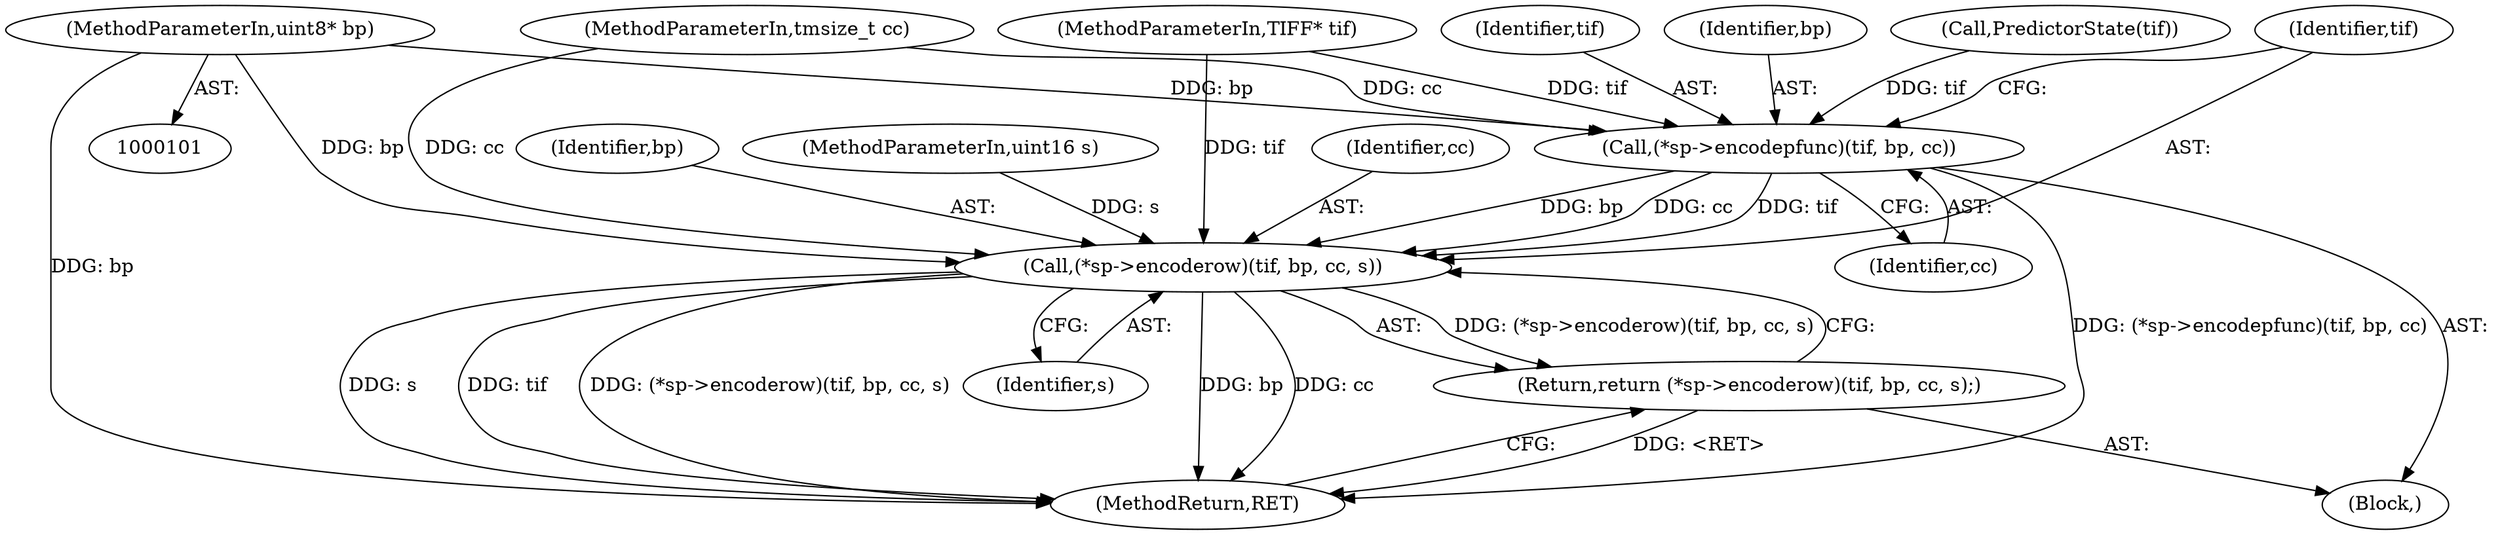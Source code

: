 digraph "1_libtiff_3ca657a8793dd011bf869695d72ad31c779c3cc1_1@pointer" {
"1000103" [label="(MethodParameterIn,uint8* bp)"];
"1000128" [label="(Call,(*sp->encodepfunc)(tif, bp, cc))"];
"1000133" [label="(Call,(*sp->encoderow)(tif, bp, cc, s))"];
"1000132" [label="(Return,return (*sp->encoderow)(tif, bp, cc, s);)"];
"1000137" [label="(Identifier,s)"];
"1000134" [label="(Identifier,tif)"];
"1000136" [label="(Identifier,cc)"];
"1000131" [label="(Identifier,cc)"];
"1000110" [label="(Call,PredictorState(tif))"];
"1000102" [label="(MethodParameterIn,TIFF* tif)"];
"1000132" [label="(Return,return (*sp->encoderow)(tif, bp, cc, s);)"];
"1000104" [label="(MethodParameterIn,tmsize_t cc)"];
"1000103" [label="(MethodParameterIn,uint8* bp)"];
"1000135" [label="(Identifier,bp)"];
"1000105" [label="(MethodParameterIn,uint16 s)"];
"1000129" [label="(Identifier,tif)"];
"1000106" [label="(Block,)"];
"1000128" [label="(Call,(*sp->encodepfunc)(tif, bp, cc))"];
"1000133" [label="(Call,(*sp->encoderow)(tif, bp, cc, s))"];
"1000138" [label="(MethodReturn,RET)"];
"1000130" [label="(Identifier,bp)"];
"1000103" -> "1000101"  [label="AST: "];
"1000103" -> "1000138"  [label="DDG: bp"];
"1000103" -> "1000128"  [label="DDG: bp"];
"1000103" -> "1000133"  [label="DDG: bp"];
"1000128" -> "1000106"  [label="AST: "];
"1000128" -> "1000131"  [label="CFG: "];
"1000129" -> "1000128"  [label="AST: "];
"1000130" -> "1000128"  [label="AST: "];
"1000131" -> "1000128"  [label="AST: "];
"1000134" -> "1000128"  [label="CFG: "];
"1000128" -> "1000138"  [label="DDG: (*sp->encodepfunc)(tif, bp, cc)"];
"1000110" -> "1000128"  [label="DDG: tif"];
"1000102" -> "1000128"  [label="DDG: tif"];
"1000104" -> "1000128"  [label="DDG: cc"];
"1000128" -> "1000133"  [label="DDG: tif"];
"1000128" -> "1000133"  [label="DDG: bp"];
"1000128" -> "1000133"  [label="DDG: cc"];
"1000133" -> "1000132"  [label="AST: "];
"1000133" -> "1000137"  [label="CFG: "];
"1000134" -> "1000133"  [label="AST: "];
"1000135" -> "1000133"  [label="AST: "];
"1000136" -> "1000133"  [label="AST: "];
"1000137" -> "1000133"  [label="AST: "];
"1000132" -> "1000133"  [label="CFG: "];
"1000133" -> "1000138"  [label="DDG: s"];
"1000133" -> "1000138"  [label="DDG: tif"];
"1000133" -> "1000138"  [label="DDG: (*sp->encoderow)(tif, bp, cc, s)"];
"1000133" -> "1000138"  [label="DDG: bp"];
"1000133" -> "1000138"  [label="DDG: cc"];
"1000133" -> "1000132"  [label="DDG: (*sp->encoderow)(tif, bp, cc, s)"];
"1000102" -> "1000133"  [label="DDG: tif"];
"1000104" -> "1000133"  [label="DDG: cc"];
"1000105" -> "1000133"  [label="DDG: s"];
"1000132" -> "1000106"  [label="AST: "];
"1000138" -> "1000132"  [label="CFG: "];
"1000132" -> "1000138"  [label="DDG: <RET>"];
}
